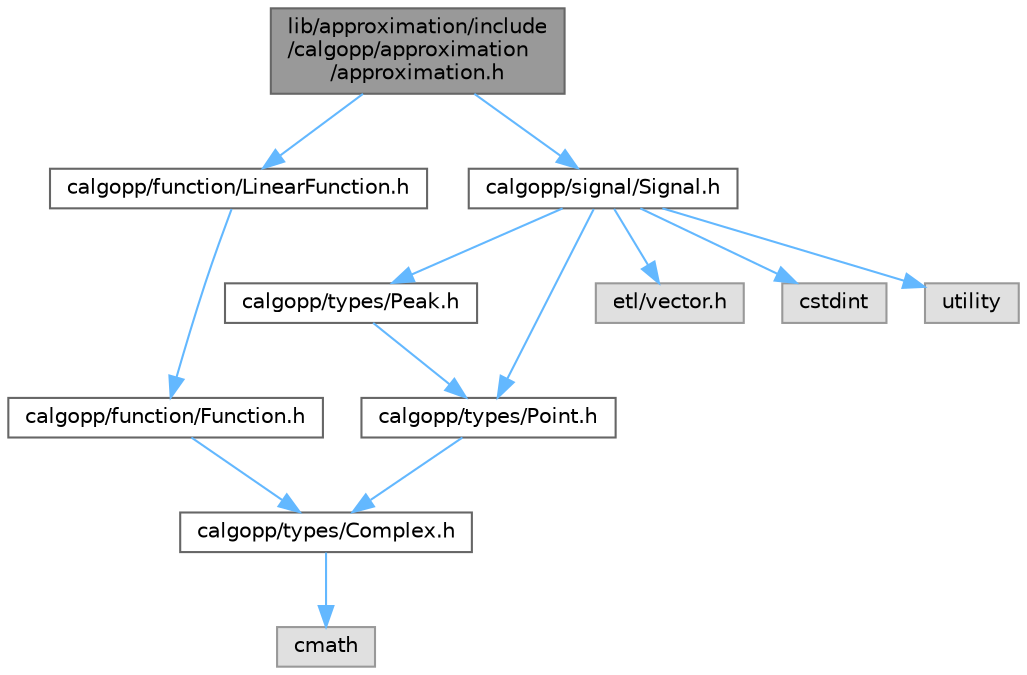 digraph "lib/approximation/include/calgopp/approximation/approximation.h"
{
 // LATEX_PDF_SIZE
  bgcolor="transparent";
  edge [fontname=Helvetica,fontsize=10,labelfontname=Helvetica,labelfontsize=10];
  node [fontname=Helvetica,fontsize=10,shape=box,height=0.2,width=0.4];
  Node1 [label="lib/approximation/include\l/calgopp/approximation\l/approximation.h",height=0.2,width=0.4,color="gray40", fillcolor="grey60", style="filled", fontcolor="black",tooltip=" "];
  Node1 -> Node2 [color="steelblue1",style="solid"];
  Node2 [label="calgopp/function/LinearFunction.h",height=0.2,width=0.4,color="grey40", fillcolor="white", style="filled",URL="$LinearFunction_8h.html",tooltip=" "];
  Node2 -> Node3 [color="steelblue1",style="solid"];
  Node3 [label="calgopp/function/Function.h",height=0.2,width=0.4,color="grey40", fillcolor="white", style="filled",URL="$Function_8h.html",tooltip=" "];
  Node3 -> Node4 [color="steelblue1",style="solid"];
  Node4 [label="calgopp/types/Complex.h",height=0.2,width=0.4,color="grey40", fillcolor="white", style="filled",URL="$Complex_8h.html",tooltip=" "];
  Node4 -> Node5 [color="steelblue1",style="solid"];
  Node5 [label="cmath",height=0.2,width=0.4,color="grey60", fillcolor="#E0E0E0", style="filled",tooltip=" "];
  Node1 -> Node6 [color="steelblue1",style="solid"];
  Node6 [label="calgopp/signal/Signal.h",height=0.2,width=0.4,color="grey40", fillcolor="white", style="filled",URL="$Signal_8h.html",tooltip=" "];
  Node6 -> Node7 [color="steelblue1",style="solid"];
  Node7 [label="calgopp/types/Peak.h",height=0.2,width=0.4,color="grey40", fillcolor="white", style="filled",URL="$Peak_8h.html",tooltip=" "];
  Node7 -> Node8 [color="steelblue1",style="solid"];
  Node8 [label="calgopp/types/Point.h",height=0.2,width=0.4,color="grey40", fillcolor="white", style="filled",URL="$Point_8h.html",tooltip=" "];
  Node8 -> Node4 [color="steelblue1",style="solid"];
  Node6 -> Node8 [color="steelblue1",style="solid"];
  Node6 -> Node9 [color="steelblue1",style="solid"];
  Node9 [label="etl/vector.h",height=0.2,width=0.4,color="grey60", fillcolor="#E0E0E0", style="filled",tooltip=" "];
  Node6 -> Node10 [color="steelblue1",style="solid"];
  Node10 [label="cstdint",height=0.2,width=0.4,color="grey60", fillcolor="#E0E0E0", style="filled",tooltip=" "];
  Node6 -> Node11 [color="steelblue1",style="solid"];
  Node11 [label="utility",height=0.2,width=0.4,color="grey60", fillcolor="#E0E0E0", style="filled",tooltip=" "];
}
